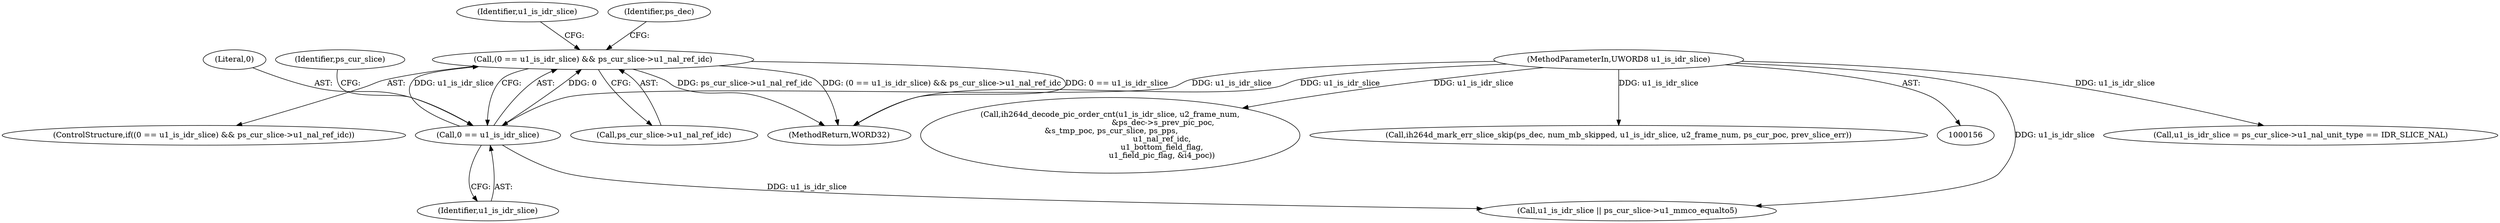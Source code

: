 digraph "0_Android_0b23c81c3dd9ec38f7e6806a3955fed1925541a0_2@pointer" {
"1000506" [label="(Call,(0 == u1_is_idr_slice) && ps_cur_slice->u1_nal_ref_idc)"];
"1000507" [label="(Call,0 == u1_is_idr_slice)"];
"1000157" [label="(MethodParameterIn,UWORD8 u1_is_idr_slice)"];
"1000508" [label="(Literal,0)"];
"1000511" [label="(Identifier,ps_cur_slice)"];
"1000157" [label="(MethodParameterIn,UWORD8 u1_is_idr_slice)"];
"1000522" [label="(Identifier,u1_is_idr_slice)"];
"1001017" [label="(Call,u1_is_idr_slice = ps_cur_slice->u1_nal_unit_type == IDR_SLICE_NAL)"];
"1001424" [label="(Call,ih264d_decode_pic_order_cnt(u1_is_idr_slice, u2_frame_num,\n                                           &ps_dec->s_prev_pic_poc,\n &s_tmp_poc, ps_cur_slice, ps_pps,\n                                          u1_nal_ref_idc,\n                                          u1_bottom_field_flag,\n                                          u1_field_pic_flag, &i4_poc))"];
"1000506" [label="(Call,(0 == u1_is_idr_slice) && ps_cur_slice->u1_nal_ref_idc)"];
"1000510" [label="(Call,ps_cur_slice->u1_nal_ref_idc)"];
"1000507" [label="(Call,0 == u1_is_idr_slice)"];
"1002619" [label="(MethodReturn,WORD32)"];
"1000509" [label="(Identifier,u1_is_idr_slice)"];
"1000521" [label="(Call,u1_is_idr_slice || ps_cur_slice->u1_mmco_equalto5)"];
"1000515" [label="(Identifier,ps_dec)"];
"1001182" [label="(Call,ih264d_mark_err_slice_skip(ps_dec, num_mb_skipped, u1_is_idr_slice, u2_frame_num, ps_cur_poc, prev_slice_err))"];
"1000505" [label="(ControlStructure,if((0 == u1_is_idr_slice) && ps_cur_slice->u1_nal_ref_idc))"];
"1000506" -> "1000505"  [label="AST: "];
"1000506" -> "1000507"  [label="CFG: "];
"1000506" -> "1000510"  [label="CFG: "];
"1000507" -> "1000506"  [label="AST: "];
"1000510" -> "1000506"  [label="AST: "];
"1000515" -> "1000506"  [label="CFG: "];
"1000522" -> "1000506"  [label="CFG: "];
"1000506" -> "1002619"  [label="DDG: (0 == u1_is_idr_slice) && ps_cur_slice->u1_nal_ref_idc"];
"1000506" -> "1002619"  [label="DDG: 0 == u1_is_idr_slice"];
"1000506" -> "1002619"  [label="DDG: ps_cur_slice->u1_nal_ref_idc"];
"1000507" -> "1000506"  [label="DDG: 0"];
"1000507" -> "1000506"  [label="DDG: u1_is_idr_slice"];
"1000507" -> "1000509"  [label="CFG: "];
"1000508" -> "1000507"  [label="AST: "];
"1000509" -> "1000507"  [label="AST: "];
"1000511" -> "1000507"  [label="CFG: "];
"1000157" -> "1000507"  [label="DDG: u1_is_idr_slice"];
"1000507" -> "1000521"  [label="DDG: u1_is_idr_slice"];
"1000157" -> "1000156"  [label="AST: "];
"1000157" -> "1002619"  [label="DDG: u1_is_idr_slice"];
"1000157" -> "1000521"  [label="DDG: u1_is_idr_slice"];
"1000157" -> "1001017"  [label="DDG: u1_is_idr_slice"];
"1000157" -> "1001182"  [label="DDG: u1_is_idr_slice"];
"1000157" -> "1001424"  [label="DDG: u1_is_idr_slice"];
}
